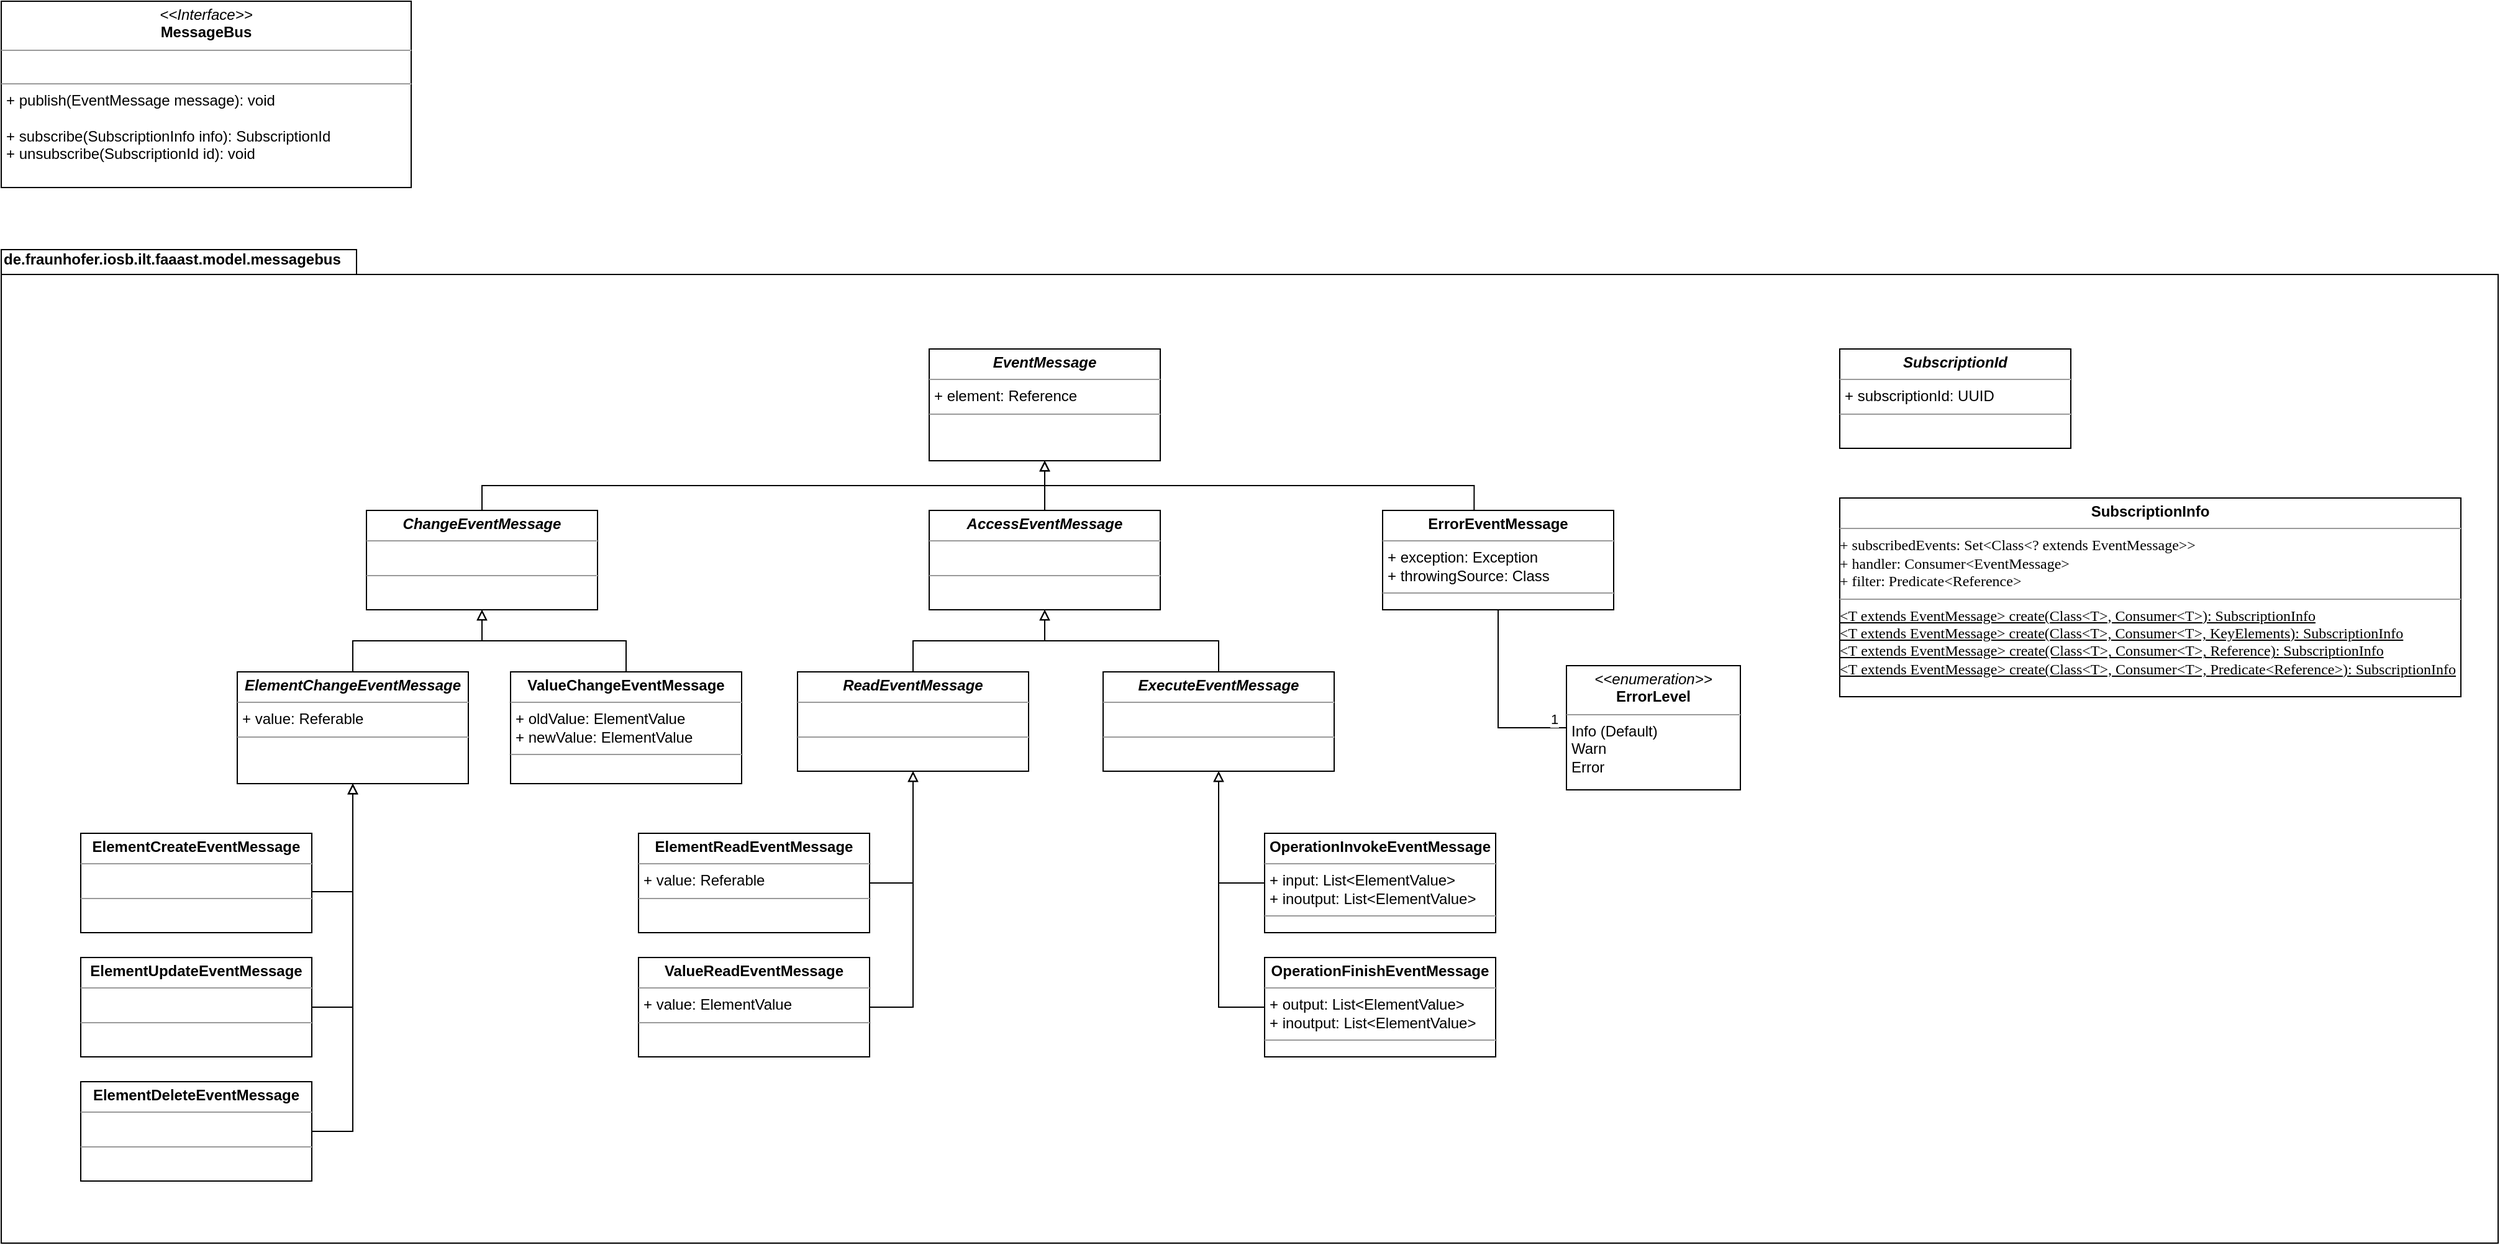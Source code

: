 <mxfile version="15.4.0" type="device"><diagram id="3klFBDaXPxtPWGaeRThi" name="Seite-1"><mxGraphModel dx="2405" dy="1265" grid="1" gridSize="10" guides="1" tooltips="1" connect="1" arrows="1" fold="1" page="1" pageScale="1" pageWidth="1654" pageHeight="1169" math="0" shadow="0"><root><mxCell id="0"/><mxCell id="1" parent="0"/><mxCell id="sWAbhRRoAb6p0BYORPDS-39" value="de.fraunhofer.iosb.ilt.faaast.model.messagebus" style="shape=folder;fontStyle=1;spacingTop=-6;tabWidth=286;tabHeight=20;tabPosition=left;html=1;verticalAlign=top;align=left;" vertex="1" parent="1"><mxGeometry x="40" y="230" width="2010" height="800" as="geometry"/></mxCell><mxCell id="sWAbhRRoAb6p0BYORPDS-1" value="&lt;p style=&quot;margin: 0px ; margin-top: 4px ; text-align: center&quot;&gt;&lt;i&gt;&amp;lt;&amp;lt;Interface&amp;gt;&amp;gt;&lt;/i&gt;&lt;br&gt;&lt;b&gt;MessageBus&lt;/b&gt;&lt;/p&gt;&lt;hr size=&quot;1&quot;&gt;&lt;p style=&quot;margin: 0px ; margin-left: 4px&quot;&gt;&lt;br&gt;&lt;/p&gt;&lt;hr size=&quot;1&quot;&gt;&lt;p style=&quot;margin: 0px ; margin-left: 4px&quot;&gt;+ publish(EventMessage message): void&lt;/p&gt;&lt;p style=&quot;margin: 0px ; margin-left: 4px&quot;&gt;&lt;br&gt;&lt;/p&gt;&lt;p style=&quot;margin: 0px ; margin-left: 4px&quot;&gt;+ subscribe(SubscriptionInfo info): SubscriptionId&lt;/p&gt;&lt;p style=&quot;margin: 0px ; margin-left: 4px&quot;&gt;+ unsubscribe(SubscriptionId id): void&lt;/p&gt;" style="verticalAlign=top;align=left;overflow=fill;fontSize=12;fontFamily=Helvetica;html=1;" vertex="1" parent="1"><mxGeometry x="40" y="30" width="330" height="150" as="geometry"/></mxCell><mxCell id="sWAbhRRoAb6p0BYORPDS-2" value="&lt;p style=&quot;margin: 0px ; margin-top: 4px ; text-align: center&quot;&gt;&lt;b&gt;&lt;i&gt;EventMessage&lt;/i&gt;&lt;/b&gt;&lt;/p&gt;&lt;hr size=&quot;1&quot;&gt;&lt;p style=&quot;margin: 0px ; margin-left: 4px&quot;&gt;+ element: Reference&lt;/p&gt;&lt;hr size=&quot;1&quot;&gt;&lt;p style=&quot;margin: 0px ; margin-left: 4px&quot;&gt;&lt;br&gt;&lt;/p&gt;" style="verticalAlign=top;align=left;overflow=fill;fontSize=12;fontFamily=Helvetica;html=1;" vertex="1" parent="1"><mxGeometry x="787" y="310" width="186" height="90" as="geometry"/></mxCell><mxCell id="sWAbhRRoAb6p0BYORPDS-9" style="edgeStyle=orthogonalEdgeStyle;rounded=0;orthogonalLoop=1;jettySize=auto;html=1;entryX=0.5;entryY=1;entryDx=0;entryDy=0;endArrow=block;endFill=0;exitX=0.5;exitY=0;exitDx=0;exitDy=0;" edge="1" parent="1" source="sWAbhRRoAb6p0BYORPDS-3" target="sWAbhRRoAb6p0BYORPDS-2"><mxGeometry relative="1" as="geometry"/></mxCell><mxCell id="sWAbhRRoAb6p0BYORPDS-3" value="&lt;p style=&quot;margin: 0px ; margin-top: 4px ; text-align: center&quot;&gt;&lt;b&gt;&lt;i&gt;ChangeEventMessage&lt;/i&gt;&lt;/b&gt;&lt;/p&gt;&lt;hr size=&quot;1&quot;&gt;&lt;p style=&quot;margin: 0px ; margin-left: 4px&quot;&gt;&lt;br&gt;&lt;/p&gt;&lt;hr size=&quot;1&quot;&gt;&lt;p style=&quot;margin: 0px ; margin-left: 4px&quot;&gt;&lt;br&gt;&lt;/p&gt;" style="verticalAlign=top;align=left;overflow=fill;fontSize=12;fontFamily=Helvetica;html=1;" vertex="1" parent="1"><mxGeometry x="334" y="440" width="186" height="80" as="geometry"/></mxCell><mxCell id="sWAbhRRoAb6p0BYORPDS-8" style="edgeStyle=orthogonalEdgeStyle;rounded=0;orthogonalLoop=1;jettySize=auto;html=1;entryX=0.5;entryY=1;entryDx=0;entryDy=0;endArrow=block;endFill=0;" edge="1" parent="1" source="sWAbhRRoAb6p0BYORPDS-4" target="sWAbhRRoAb6p0BYORPDS-3"><mxGeometry relative="1" as="geometry"/></mxCell><mxCell id="sWAbhRRoAb6p0BYORPDS-4" value="&lt;p style=&quot;margin: 0px ; margin-top: 4px ; text-align: center&quot;&gt;&lt;b&gt;&lt;i&gt;ElementChangeEventMessage&lt;/i&gt;&lt;/b&gt;&lt;/p&gt;&lt;hr size=&quot;1&quot;&gt;&lt;p style=&quot;margin: 0px ; margin-left: 4px&quot;&gt;+ value: Referable&lt;/p&gt;&lt;hr size=&quot;1&quot;&gt;&lt;p style=&quot;margin: 0px ; margin-left: 4px&quot;&gt;&lt;br&gt;&lt;/p&gt;" style="verticalAlign=top;align=left;overflow=fill;fontSize=12;fontFamily=Helvetica;html=1;" vertex="1" parent="1"><mxGeometry x="230" y="570" width="186" height="90" as="geometry"/></mxCell><mxCell id="sWAbhRRoAb6p0BYORPDS-10" style="edgeStyle=orthogonalEdgeStyle;rounded=0;orthogonalLoop=1;jettySize=auto;html=1;entryX=0.5;entryY=1;entryDx=0;entryDy=0;endArrow=block;endFill=0;exitX=0.5;exitY=0;exitDx=0;exitDy=0;" edge="1" parent="1" source="sWAbhRRoAb6p0BYORPDS-5" target="sWAbhRRoAb6p0BYORPDS-2"><mxGeometry relative="1" as="geometry"/></mxCell><mxCell id="sWAbhRRoAb6p0BYORPDS-5" value="&lt;p style=&quot;margin: 0px ; margin-top: 4px ; text-align: center&quot;&gt;&lt;b&gt;&lt;i&gt;AccessEventMessage&lt;/i&gt;&lt;/b&gt;&lt;/p&gt;&lt;hr size=&quot;1&quot;&gt;&lt;p style=&quot;margin: 0px ; margin-left: 4px&quot;&gt;&lt;br&gt;&lt;/p&gt;&lt;hr size=&quot;1&quot;&gt;&lt;p style=&quot;margin: 0px ; margin-left: 4px&quot;&gt;&lt;br&gt;&lt;/p&gt;" style="verticalAlign=top;align=left;overflow=fill;fontSize=12;fontFamily=Helvetica;html=1;" vertex="1" parent="1"><mxGeometry x="787" y="440" width="186" height="80" as="geometry"/></mxCell><mxCell id="sWAbhRRoAb6p0BYORPDS-7" style="edgeStyle=orthogonalEdgeStyle;rounded=0;orthogonalLoop=1;jettySize=auto;html=1;entryX=0.5;entryY=1;entryDx=0;entryDy=0;endArrow=block;endFill=0;" edge="1" parent="1" source="sWAbhRRoAb6p0BYORPDS-6" target="sWAbhRRoAb6p0BYORPDS-3"><mxGeometry relative="1" as="geometry"/></mxCell><mxCell id="sWAbhRRoAb6p0BYORPDS-6" value="&lt;p style=&quot;margin: 0px ; margin-top: 4px ; text-align: center&quot;&gt;&lt;b&gt;ValueChangeEventMessage&lt;/b&gt;&lt;/p&gt;&lt;hr size=&quot;1&quot;&gt;&lt;p style=&quot;margin: 0px ; margin-left: 4px&quot;&gt;+ oldValue: ElementValue&lt;/p&gt;&lt;p style=&quot;margin: 0px ; margin-left: 4px&quot;&gt;+ newValue: ElementValue&lt;/p&gt;&lt;hr size=&quot;1&quot;&gt;&lt;p style=&quot;margin: 0px ; margin-left: 4px&quot;&gt;&lt;br&gt;&lt;/p&gt;" style="verticalAlign=top;align=left;overflow=fill;fontSize=12;fontFamily=Helvetica;html=1;" vertex="1" parent="1"><mxGeometry x="450" y="570" width="186" height="90" as="geometry"/></mxCell><mxCell id="sWAbhRRoAb6p0BYORPDS-14" style="edgeStyle=orthogonalEdgeStyle;rounded=0;orthogonalLoop=1;jettySize=auto;html=1;entryX=0.5;entryY=1;entryDx=0;entryDy=0;endArrow=block;endFill=0;exitX=1;exitY=0.588;exitDx=0;exitDy=0;exitPerimeter=0;" edge="1" parent="1" source="sWAbhRRoAb6p0BYORPDS-11" target="sWAbhRRoAb6p0BYORPDS-4"><mxGeometry relative="1" as="geometry"/></mxCell><mxCell id="sWAbhRRoAb6p0BYORPDS-11" value="&lt;p style=&quot;margin: 0px ; margin-top: 4px ; text-align: center&quot;&gt;&lt;b&gt;ElementCreateEventMessage&lt;/b&gt;&lt;/p&gt;&lt;hr size=&quot;1&quot;&gt;&lt;p style=&quot;margin: 0px ; margin-left: 4px&quot;&gt;&lt;br&gt;&lt;/p&gt;&lt;hr size=&quot;1&quot;&gt;&lt;p style=&quot;margin: 0px ; margin-left: 4px&quot;&gt;&lt;br&gt;&lt;/p&gt;" style="verticalAlign=top;align=left;overflow=fill;fontSize=12;fontFamily=Helvetica;html=1;" vertex="1" parent="1"><mxGeometry x="104" y="700" width="186" height="80" as="geometry"/></mxCell><mxCell id="sWAbhRRoAb6p0BYORPDS-15" style="edgeStyle=orthogonalEdgeStyle;rounded=0;orthogonalLoop=1;jettySize=auto;html=1;endArrow=block;endFill=0;entryX=0.5;entryY=1;entryDx=0;entryDy=0;exitX=1;exitY=0.5;exitDx=0;exitDy=0;" edge="1" parent="1" source="sWAbhRRoAb6p0BYORPDS-12" target="sWAbhRRoAb6p0BYORPDS-4"><mxGeometry relative="1" as="geometry"><mxPoint x="370" y="660" as="targetPoint"/></mxGeometry></mxCell><mxCell id="sWAbhRRoAb6p0BYORPDS-12" value="&lt;p style=&quot;margin: 0px ; margin-top: 4px ; text-align: center&quot;&gt;&lt;b&gt;ElementUpdateEventMessage&lt;/b&gt;&lt;/p&gt;&lt;hr size=&quot;1&quot;&gt;&lt;p style=&quot;margin: 0px ; margin-left: 4px&quot;&gt;&lt;br&gt;&lt;/p&gt;&lt;hr size=&quot;1&quot;&gt;&lt;p style=&quot;margin: 0px ; margin-left: 4px&quot;&gt;&lt;br&gt;&lt;/p&gt;" style="verticalAlign=top;align=left;overflow=fill;fontSize=12;fontFamily=Helvetica;html=1;" vertex="1" parent="1"><mxGeometry x="104" y="800" width="186" height="80" as="geometry"/></mxCell><mxCell id="sWAbhRRoAb6p0BYORPDS-16" style="edgeStyle=orthogonalEdgeStyle;rounded=0;orthogonalLoop=1;jettySize=auto;html=1;endArrow=block;endFill=0;entryX=0.5;entryY=1;entryDx=0;entryDy=0;exitX=1;exitY=0.5;exitDx=0;exitDy=0;" edge="1" parent="1" source="sWAbhRRoAb6p0BYORPDS-13" target="sWAbhRRoAb6p0BYORPDS-4"><mxGeometry relative="1" as="geometry"><mxPoint x="370" y="660" as="targetPoint"/></mxGeometry></mxCell><mxCell id="sWAbhRRoAb6p0BYORPDS-13" value="&lt;p style=&quot;margin: 0px ; margin-top: 4px ; text-align: center&quot;&gt;&lt;b&gt;ElementDeleteEventMessage&lt;/b&gt;&lt;/p&gt;&lt;hr size=&quot;1&quot;&gt;&lt;p style=&quot;margin: 0px ; margin-left: 4px&quot;&gt;&lt;br&gt;&lt;/p&gt;&lt;hr size=&quot;1&quot;&gt;&lt;p style=&quot;margin: 0px ; margin-left: 4px&quot;&gt;&lt;br&gt;&lt;/p&gt;" style="verticalAlign=top;align=left;overflow=fill;fontSize=12;fontFamily=Helvetica;html=1;" vertex="1" parent="1"><mxGeometry x="104" y="900" width="186" height="80" as="geometry"/></mxCell><mxCell id="sWAbhRRoAb6p0BYORPDS-18" style="edgeStyle=orthogonalEdgeStyle;rounded=0;orthogonalLoop=1;jettySize=auto;html=1;endArrow=block;endFill=0;exitX=0.5;exitY=0;exitDx=0;exitDy=0;" edge="1" parent="1" source="sWAbhRRoAb6p0BYORPDS-17" target="sWAbhRRoAb6p0BYORPDS-5"><mxGeometry relative="1" as="geometry"/></mxCell><mxCell id="sWAbhRRoAb6p0BYORPDS-17" value="&lt;p style=&quot;margin: 0px ; margin-top: 4px ; text-align: center&quot;&gt;&lt;b&gt;&lt;i&gt;ReadEventMessage&lt;/i&gt;&lt;/b&gt;&lt;/p&gt;&lt;hr size=&quot;1&quot;&gt;&lt;p style=&quot;margin: 0px ; margin-left: 4px&quot;&gt;&lt;br&gt;&lt;/p&gt;&lt;hr size=&quot;1&quot;&gt;&lt;p style=&quot;margin: 0px ; margin-left: 4px&quot;&gt;&lt;br&gt;&lt;/p&gt;" style="verticalAlign=top;align=left;overflow=fill;fontSize=12;fontFamily=Helvetica;html=1;" vertex="1" parent="1"><mxGeometry x="681" y="570" width="186" height="80" as="geometry"/></mxCell><mxCell id="sWAbhRRoAb6p0BYORPDS-26" style="edgeStyle=orthogonalEdgeStyle;rounded=0;orthogonalLoop=1;jettySize=auto;html=1;entryX=0.5;entryY=1;entryDx=0;entryDy=0;endArrow=block;endFill=0;" edge="1" parent="1" source="sWAbhRRoAb6p0BYORPDS-19" target="sWAbhRRoAb6p0BYORPDS-5"><mxGeometry relative="1" as="geometry"/></mxCell><mxCell id="sWAbhRRoAb6p0BYORPDS-19" value="&lt;p style=&quot;margin: 0px ; margin-top: 4px ; text-align: center&quot;&gt;&lt;b&gt;&lt;i&gt;ExecuteEventMessage&lt;/i&gt;&lt;/b&gt;&lt;/p&gt;&lt;hr size=&quot;1&quot;&gt;&lt;p style=&quot;margin: 0px ; margin-left: 4px&quot;&gt;&lt;br&gt;&lt;/p&gt;&lt;hr size=&quot;1&quot;&gt;&lt;p style=&quot;margin: 0px ; margin-left: 4px&quot;&gt;&lt;br&gt;&lt;/p&gt;" style="verticalAlign=top;align=left;overflow=fill;fontSize=12;fontFamily=Helvetica;html=1;" vertex="1" parent="1"><mxGeometry x="927" y="570" width="186" height="80" as="geometry"/></mxCell><mxCell id="sWAbhRRoAb6p0BYORPDS-22" style="edgeStyle=orthogonalEdgeStyle;rounded=0;orthogonalLoop=1;jettySize=auto;html=1;entryX=0.5;entryY=1;entryDx=0;entryDy=0;endArrow=block;endFill=0;exitX=1;exitY=0.5;exitDx=0;exitDy=0;" edge="1" parent="1" source="sWAbhRRoAb6p0BYORPDS-20" target="sWAbhRRoAb6p0BYORPDS-17"><mxGeometry relative="1" as="geometry"/></mxCell><mxCell id="sWAbhRRoAb6p0BYORPDS-20" value="&lt;p style=&quot;margin: 0px ; margin-top: 4px ; text-align: center&quot;&gt;&lt;b&gt;ElementReadEventMessage&lt;/b&gt;&lt;/p&gt;&lt;hr size=&quot;1&quot;&gt;&lt;p style=&quot;margin: 0px ; margin-left: 4px&quot;&gt;+ value: Referable&amp;nbsp;&lt;/p&gt;&lt;hr size=&quot;1&quot;&gt;&lt;p style=&quot;margin: 0px ; margin-left: 4px&quot;&gt;&lt;br&gt;&lt;/p&gt;" style="verticalAlign=top;align=left;overflow=fill;fontSize=12;fontFamily=Helvetica;html=1;" vertex="1" parent="1"><mxGeometry x="553" y="700" width="186" height="80" as="geometry"/></mxCell><mxCell id="sWAbhRRoAb6p0BYORPDS-25" style="edgeStyle=orthogonalEdgeStyle;rounded=0;orthogonalLoop=1;jettySize=auto;html=1;endArrow=block;endFill=0;exitX=1;exitY=0.5;exitDx=0;exitDy=0;" edge="1" parent="1" source="sWAbhRRoAb6p0BYORPDS-21" target="sWAbhRRoAb6p0BYORPDS-17"><mxGeometry relative="1" as="geometry"/></mxCell><mxCell id="sWAbhRRoAb6p0BYORPDS-21" value="&lt;p style=&quot;margin: 0px ; margin-top: 4px ; text-align: center&quot;&gt;&lt;b&gt;ValueReadEventMessage&lt;/b&gt;&lt;/p&gt;&lt;hr size=&quot;1&quot;&gt;&lt;p style=&quot;margin: 0px ; margin-left: 4px&quot;&gt;+ value: ElementValue&lt;/p&gt;&lt;hr size=&quot;1&quot;&gt;&lt;p style=&quot;margin: 0px ; margin-left: 4px&quot;&gt;&lt;br&gt;&lt;/p&gt;" style="verticalAlign=top;align=left;overflow=fill;fontSize=12;fontFamily=Helvetica;html=1;" vertex="1" parent="1"><mxGeometry x="553" y="800" width="186" height="80" as="geometry"/></mxCell><mxCell id="sWAbhRRoAb6p0BYORPDS-29" style="edgeStyle=orthogonalEdgeStyle;rounded=0;orthogonalLoop=1;jettySize=auto;html=1;entryX=0.5;entryY=1;entryDx=0;entryDy=0;endArrow=block;endFill=0;exitX=0;exitY=0.5;exitDx=0;exitDy=0;" edge="1" parent="1" source="sWAbhRRoAb6p0BYORPDS-27" target="sWAbhRRoAb6p0BYORPDS-19"><mxGeometry relative="1" as="geometry"/></mxCell><mxCell id="sWAbhRRoAb6p0BYORPDS-27" value="&lt;p style=&quot;margin: 0px ; margin-top: 4px ; text-align: center&quot;&gt;&lt;b&gt;OperationInvokeEventMessage&lt;/b&gt;&lt;/p&gt;&lt;hr size=&quot;1&quot;&gt;&lt;p style=&quot;margin: 0px ; margin-left: 4px&quot;&gt;+ input: List&amp;lt;ElementValue&amp;gt;&lt;/p&gt;&lt;p style=&quot;margin: 0px ; margin-left: 4px&quot;&gt;+ inoutput: List&amp;lt;ElementValue&amp;gt;&lt;/p&gt;&lt;hr size=&quot;1&quot;&gt;&lt;p style=&quot;margin: 0px ; margin-left: 4px&quot;&gt;&lt;br&gt;&lt;/p&gt;" style="verticalAlign=top;align=left;overflow=fill;fontSize=12;fontFamily=Helvetica;html=1;" vertex="1" parent="1"><mxGeometry x="1057" y="700" width="186" height="80" as="geometry"/></mxCell><mxCell id="sWAbhRRoAb6p0BYORPDS-30" style="edgeStyle=orthogonalEdgeStyle;rounded=0;orthogonalLoop=1;jettySize=auto;html=1;entryX=0.5;entryY=1;entryDx=0;entryDy=0;endArrow=block;endFill=0;exitX=0;exitY=0.5;exitDx=0;exitDy=0;" edge="1" parent="1" source="sWAbhRRoAb6p0BYORPDS-28" target="sWAbhRRoAb6p0BYORPDS-19"><mxGeometry relative="1" as="geometry"/></mxCell><mxCell id="sWAbhRRoAb6p0BYORPDS-28" value="&lt;p style=&quot;margin: 0px ; margin-top: 4px ; text-align: center&quot;&gt;&lt;b&gt;OperationFinishEventMessage&lt;/b&gt;&lt;/p&gt;&lt;hr size=&quot;1&quot;&gt;&lt;p style=&quot;margin: 0px ; margin-left: 4px&quot;&gt;+ output: List&amp;lt;ElementValue&amp;gt;&lt;/p&gt;&lt;p style=&quot;margin: 0px ; margin-left: 4px&quot;&gt;+ inoutput: List&amp;lt;ElementValue&amp;gt;&lt;/p&gt;&lt;hr size=&quot;1&quot;&gt;&lt;p style=&quot;margin: 0px ; margin-left: 4px&quot;&gt;&lt;br&gt;&lt;/p&gt;" style="verticalAlign=top;align=left;overflow=fill;fontSize=12;fontFamily=Helvetica;html=1;" vertex="1" parent="1"><mxGeometry x="1057" y="800" width="186" height="80" as="geometry"/></mxCell><mxCell id="sWAbhRRoAb6p0BYORPDS-35" style="edgeStyle=orthogonalEdgeStyle;rounded=0;orthogonalLoop=1;jettySize=auto;html=1;entryX=0.5;entryY=1;entryDx=0;entryDy=0;endArrow=block;endFill=0;exitX=0.396;exitY=0.011;exitDx=0;exitDy=0;exitPerimeter=0;" edge="1" parent="1" source="sWAbhRRoAb6p0BYORPDS-31" target="sWAbhRRoAb6p0BYORPDS-2"><mxGeometry relative="1" as="geometry"/></mxCell><mxCell id="sWAbhRRoAb6p0BYORPDS-36" value="1" style="edgeStyle=orthogonalEdgeStyle;rounded=0;orthogonalLoop=1;jettySize=auto;html=1;entryX=0;entryY=0.5;entryDx=0;entryDy=0;endArrow=none;endFill=0;verticalAlign=top;align=center;spacingRight=0;spacingLeft=89;" edge="1" parent="1" source="sWAbhRRoAb6p0BYORPDS-31" target="sWAbhRRoAb6p0BYORPDS-33"><mxGeometry relative="1" as="geometry"/></mxCell><mxCell id="sWAbhRRoAb6p0BYORPDS-31" value="&lt;p style=&quot;margin: 0px ; margin-top: 4px ; text-align: center&quot;&gt;&lt;b&gt;ErrorEventMessage&lt;/b&gt;&lt;/p&gt;&lt;hr size=&quot;1&quot;&gt;&lt;p style=&quot;margin: 0px ; margin-left: 4px&quot;&gt;+ exception: Exception&lt;/p&gt;&lt;p style=&quot;margin: 0px ; margin-left: 4px&quot;&gt;+ throwingSource: Class&lt;/p&gt;&lt;hr size=&quot;1&quot;&gt;&lt;p style=&quot;margin: 0px ; margin-left: 4px&quot;&gt;&lt;br&gt;&lt;/p&gt;" style="verticalAlign=top;align=left;overflow=fill;fontSize=12;fontFamily=Helvetica;html=1;" vertex="1" parent="1"><mxGeometry x="1152" y="440" width="186" height="80" as="geometry"/></mxCell><mxCell id="sWAbhRRoAb6p0BYORPDS-33" value="&lt;p style=&quot;margin: 0px ; margin-top: 4px ; text-align: center&quot;&gt;&lt;i&gt;&amp;lt;&amp;lt;enumeration&amp;gt;&amp;gt;&lt;/i&gt;&lt;br&gt;&lt;b&gt;ErrorLevel&lt;/b&gt;&lt;/p&gt;&lt;hr size=&quot;1&quot;&gt;&lt;p style=&quot;margin: 0px ; margin-left: 4px&quot;&gt;Info (Default)&lt;br&gt;Warn&lt;/p&gt;&lt;p style=&quot;margin: 0px ; margin-left: 4px&quot;&gt;Error&lt;/p&gt;" style="verticalAlign=top;align=left;overflow=fill;fontSize=12;fontFamily=Helvetica;html=1;" vertex="1" parent="1"><mxGeometry x="1300" y="565" width="140" height="100" as="geometry"/></mxCell><mxCell id="sWAbhRRoAb6p0BYORPDS-37" value="&lt;p style=&quot;margin: 0px ; margin-top: 4px ; text-align: center&quot;&gt;&lt;b&gt;SubscriptionInfo&lt;/b&gt;&lt;/p&gt;&lt;hr size=&quot;1&quot;&gt;&lt;p style=&quot;margin-top: 0pt ; margin-bottom: 0pt ; margin-left: 0in ; direction: ltr ; unicode-bidi: embed ; word-break: normal&quot;&gt;&lt;span style=&quot;font-family: &amp;#34;calibri&amp;#34;&quot;&gt;&lt;font style=&quot;font-size: 12px&quot;&gt;+ subscribedEvents: Set&amp;lt;Class&amp;lt;? extends EventMessage&amp;gt;&amp;gt;&lt;/font&gt;&lt;/span&gt;&lt;/p&gt;&lt;p style=&quot;margin-top: 0pt ; margin-bottom: 0pt ; margin-left: 0in ; direction: ltr ; unicode-bidi: embed ; word-break: normal&quot;&gt;&lt;span style=&quot;font-family: &amp;#34;calibri&amp;#34;&quot;&gt;&lt;font style=&quot;font-size: 12px&quot;&gt;+ handler: Consumer&amp;lt;EventMessage&amp;gt;&lt;/font&gt;&lt;/span&gt;&lt;/p&gt;&lt;p style=&quot;margin-top: 0pt ; margin-bottom: 0pt ; margin-left: 0in ; direction: ltr ; unicode-bidi: embed ; word-break: normal&quot;&gt;&lt;span style=&quot;font-family: &amp;#34;calibri&amp;#34;&quot;&gt;&lt;font style=&quot;font-size: 12px&quot;&gt;+ filter: Predicate&amp;lt;Reference&amp;gt;&lt;/font&gt;&lt;/span&gt;&lt;/p&gt;&lt;hr size=&quot;1&quot;&gt;&lt;p style=&quot;margin-top: 0pt ; margin-bottom: 0pt ; margin-left: 0in ; direction: ltr ; unicode-bidi: embed ; word-break: normal&quot;&gt;&lt;u&gt;&lt;span style=&quot;font-family: &amp;#34;calibri&amp;#34;&quot;&gt;&lt;font style=&quot;font-size: 12px&quot;&gt;&amp;lt;T extends EventMessage&amp;gt; create(Class&amp;lt;T&amp;gt;, Consumer&amp;lt;T&amp;gt;): SubscriptionInfo&lt;/font&gt;&lt;/span&gt;&lt;/u&gt;&lt;/p&gt;&lt;p style=&quot;margin-top: 0pt ; margin-bottom: 0pt ; margin-left: 0in ; direction: ltr ; unicode-bidi: embed ; word-break: normal&quot;&gt;&lt;u&gt;&lt;span style=&quot;font-family: &amp;#34;calibri&amp;#34;&quot;&gt;&lt;font style=&quot;font-size: 12px&quot;&gt;&amp;lt;T extends EventMessage&amp;gt; create(Class&amp;lt;T&amp;gt;, Consumer&amp;lt;T&amp;gt;, KeyElements): SubscriptionInfo&lt;/font&gt;&lt;/span&gt;&lt;/u&gt;&lt;/p&gt;&lt;p style=&quot;margin-top: 0pt ; margin-bottom: 0pt ; margin-left: 0in ; direction: ltr ; unicode-bidi: embed ; word-break: normal&quot;&gt;&lt;u&gt;&lt;span style=&quot;font-family: &amp;#34;calibri&amp;#34;&quot;&gt;&amp;lt;T&amp;nbsp;&lt;/span&gt;&lt;/u&gt;&lt;u&gt;&lt;span style=&quot;font-family: &amp;#34;calibri&amp;#34;&quot;&gt;extends EventMessage&amp;gt; create(Class&amp;lt;T&amp;gt;, Consumer&amp;lt;T&amp;gt;, Reference):&amp;nbsp;&lt;/span&gt;&lt;/u&gt;&lt;u&gt;&lt;span style=&quot;font-family: &amp;#34;calibri&amp;#34;&quot;&gt;SubscriptionInfo&lt;/span&gt;&lt;/u&gt;&lt;/p&gt;&lt;p style=&quot;margin-top: 0pt ; margin-bottom: 0pt ; margin-left: 0in ; direction: ltr ; unicode-bidi: embed ; word-break: normal&quot;&gt;&lt;u&gt;&lt;span style=&quot;font-family: &amp;#34;calibri&amp;#34;&quot;&gt;&amp;lt;T&amp;nbsp;&lt;/span&gt;&lt;/u&gt;&lt;u&gt;&lt;span style=&quot;font-family: &amp;#34;calibri&amp;#34;&quot;&gt;extends EventMessage&amp;gt; create(Class&amp;lt;T&amp;gt;, Consumer&amp;lt;T&amp;gt;,&amp;nbsp;&lt;/span&gt;&lt;/u&gt;&lt;u&gt;&lt;span style=&quot;font-family: &amp;#34;calibri&amp;#34;&quot;&gt;Predicate&amp;lt;Reference&amp;gt;): SubscriptionInfo&lt;/span&gt;&lt;/u&gt;&lt;/p&gt;" style="verticalAlign=top;align=left;overflow=fill;fontSize=12;fontFamily=Helvetica;html=1;" vertex="1" parent="1"><mxGeometry x="1520" y="430" width="500" height="160" as="geometry"/></mxCell><mxCell id="sWAbhRRoAb6p0BYORPDS-38" value="&lt;p style=&quot;margin: 0px ; margin-top: 4px ; text-align: center&quot;&gt;&lt;b&gt;&lt;i&gt;SubscriptionId&lt;/i&gt;&lt;/b&gt;&lt;/p&gt;&lt;hr size=&quot;1&quot;&gt;&lt;p style=&quot;margin: 0px ; margin-left: 4px&quot;&gt;+ subscriptionId: UUID&lt;/p&gt;&lt;hr size=&quot;1&quot;&gt;&lt;p style=&quot;margin: 0px ; margin-left: 4px&quot;&gt;&lt;br&gt;&lt;/p&gt;" style="verticalAlign=top;align=left;overflow=fill;fontSize=12;fontFamily=Helvetica;html=1;" vertex="1" parent="1"><mxGeometry x="1520" y="310" width="186" height="80" as="geometry"/></mxCell></root></mxGraphModel></diagram></mxfile>